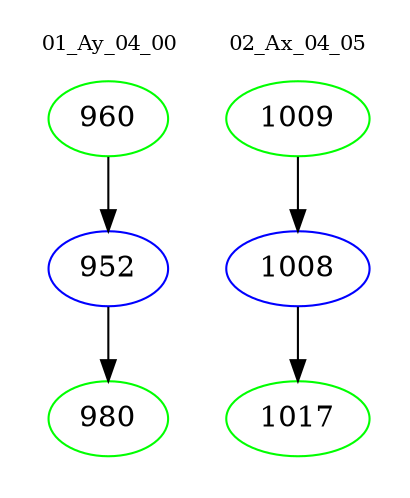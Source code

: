 digraph{
subgraph cluster_0 {
color = white
label = "01_Ay_04_00";
fontsize=10;
T0_960 [label="960", color="green"]
T0_960 -> T0_952 [color="black"]
T0_952 [label="952", color="blue"]
T0_952 -> T0_980 [color="black"]
T0_980 [label="980", color="green"]
}
subgraph cluster_1 {
color = white
label = "02_Ax_04_05";
fontsize=10;
T1_1009 [label="1009", color="green"]
T1_1009 -> T1_1008 [color="black"]
T1_1008 [label="1008", color="blue"]
T1_1008 -> T1_1017 [color="black"]
T1_1017 [label="1017", color="green"]
}
}
